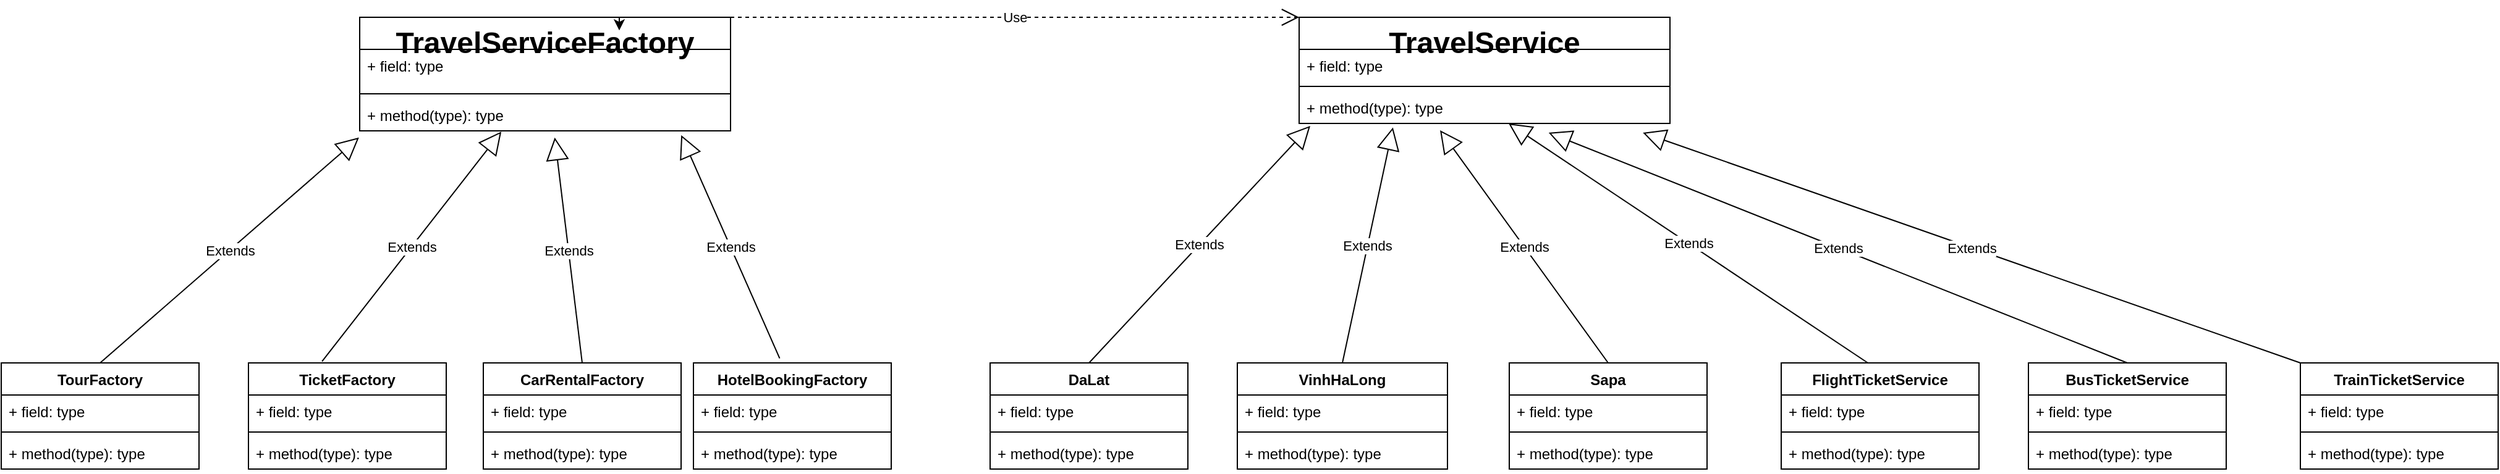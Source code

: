 <mxfile version="27.1.6">
  <diagram name="Trang-1" id="DlbQNyAbYZIluqN7Bp8Z">
    <mxGraphModel dx="2911" dy="2223" grid="1" gridSize="10" guides="1" tooltips="1" connect="1" arrows="1" fold="1" page="1" pageScale="1" pageWidth="827" pageHeight="1169" math="0" shadow="0">
      <root>
        <mxCell id="0" />
        <mxCell id="1" parent="0" />
        <mxCell id="cpo0J4aH2CnwB5jtcVIV-1" value="&lt;font style=&quot;font-size: 24px;&quot;&gt;TravelService&lt;/font&gt;&lt;div&gt;&lt;br&gt;&lt;/div&gt;" style="swimlane;fontStyle=1;align=center;verticalAlign=top;childLayout=stackLayout;horizontal=1;startSize=26;horizontalStack=0;resizeParent=1;resizeParentMax=0;resizeLast=0;collapsible=1;marginBottom=0;whiteSpace=wrap;html=1;" parent="1" vertex="1">
          <mxGeometry x="400" y="-280" width="300" height="86" as="geometry" />
        </mxCell>
        <mxCell id="cpo0J4aH2CnwB5jtcVIV-2" value="+ field: type" style="text;strokeColor=none;fillColor=none;align=left;verticalAlign=top;spacingLeft=4;spacingRight=4;overflow=hidden;rotatable=0;points=[[0,0.5],[1,0.5]];portConstraint=eastwest;whiteSpace=wrap;html=1;" parent="cpo0J4aH2CnwB5jtcVIV-1" vertex="1">
          <mxGeometry y="26" width="300" height="26" as="geometry" />
        </mxCell>
        <mxCell id="cpo0J4aH2CnwB5jtcVIV-3" value="" style="line;strokeWidth=1;fillColor=none;align=left;verticalAlign=middle;spacingTop=-1;spacingLeft=3;spacingRight=3;rotatable=0;labelPosition=right;points=[];portConstraint=eastwest;strokeColor=inherit;" parent="cpo0J4aH2CnwB5jtcVIV-1" vertex="1">
          <mxGeometry y="52" width="300" height="8" as="geometry" />
        </mxCell>
        <mxCell id="cpo0J4aH2CnwB5jtcVIV-4" value="+ method(type): type" style="text;strokeColor=none;fillColor=none;align=left;verticalAlign=top;spacingLeft=4;spacingRight=4;overflow=hidden;rotatable=0;points=[[0,0.5],[1,0.5]];portConstraint=eastwest;whiteSpace=wrap;html=1;" parent="cpo0J4aH2CnwB5jtcVIV-1" vertex="1">
          <mxGeometry y="60" width="300" height="26" as="geometry" />
        </mxCell>
        <mxCell id="cpo0J4aH2CnwB5jtcVIV-13" value="HotelBookingFactory" style="swimlane;fontStyle=1;align=center;verticalAlign=top;childLayout=stackLayout;horizontal=1;startSize=26;horizontalStack=0;resizeParent=1;resizeParentMax=0;resizeLast=0;collapsible=1;marginBottom=0;whiteSpace=wrap;html=1;" parent="1" vertex="1">
          <mxGeometry x="-90" width="160" height="86" as="geometry" />
        </mxCell>
        <mxCell id="cpo0J4aH2CnwB5jtcVIV-14" value="+ field: type" style="text;strokeColor=none;fillColor=none;align=left;verticalAlign=top;spacingLeft=4;spacingRight=4;overflow=hidden;rotatable=0;points=[[0,0.5],[1,0.5]];portConstraint=eastwest;whiteSpace=wrap;html=1;" parent="cpo0J4aH2CnwB5jtcVIV-13" vertex="1">
          <mxGeometry y="26" width="160" height="26" as="geometry" />
        </mxCell>
        <mxCell id="cpo0J4aH2CnwB5jtcVIV-15" value="" style="line;strokeWidth=1;fillColor=none;align=left;verticalAlign=middle;spacingTop=-1;spacingLeft=3;spacingRight=3;rotatable=0;labelPosition=right;points=[];portConstraint=eastwest;strokeColor=inherit;" parent="cpo0J4aH2CnwB5jtcVIV-13" vertex="1">
          <mxGeometry y="52" width="160" height="8" as="geometry" />
        </mxCell>
        <mxCell id="cpo0J4aH2CnwB5jtcVIV-16" value="+ method(type): type" style="text;strokeColor=none;fillColor=none;align=left;verticalAlign=top;spacingLeft=4;spacingRight=4;overflow=hidden;rotatable=0;points=[[0,0.5],[1,0.5]];portConstraint=eastwest;whiteSpace=wrap;html=1;" parent="cpo0J4aH2CnwB5jtcVIV-13" vertex="1">
          <mxGeometry y="60" width="160" height="26" as="geometry" />
        </mxCell>
        <mxCell id="cpo0J4aH2CnwB5jtcVIV-17" value="CarRentalFactory&lt;br&gt;&lt;div&gt;&lt;br&gt;&lt;/div&gt;" style="swimlane;fontStyle=1;align=center;verticalAlign=top;childLayout=stackLayout;horizontal=1;startSize=26;horizontalStack=0;resizeParent=1;resizeParentMax=0;resizeLast=0;collapsible=1;marginBottom=0;whiteSpace=wrap;html=1;" parent="1" vertex="1">
          <mxGeometry x="-260" width="160" height="86" as="geometry" />
        </mxCell>
        <mxCell id="cpo0J4aH2CnwB5jtcVIV-18" value="+ field: type" style="text;strokeColor=none;fillColor=none;align=left;verticalAlign=top;spacingLeft=4;spacingRight=4;overflow=hidden;rotatable=0;points=[[0,0.5],[1,0.5]];portConstraint=eastwest;whiteSpace=wrap;html=1;" parent="cpo0J4aH2CnwB5jtcVIV-17" vertex="1">
          <mxGeometry y="26" width="160" height="26" as="geometry" />
        </mxCell>
        <mxCell id="cpo0J4aH2CnwB5jtcVIV-19" value="" style="line;strokeWidth=1;fillColor=none;align=left;verticalAlign=middle;spacingTop=-1;spacingLeft=3;spacingRight=3;rotatable=0;labelPosition=right;points=[];portConstraint=eastwest;strokeColor=inherit;" parent="cpo0J4aH2CnwB5jtcVIV-17" vertex="1">
          <mxGeometry y="52" width="160" height="8" as="geometry" />
        </mxCell>
        <mxCell id="cpo0J4aH2CnwB5jtcVIV-20" value="+ method(type): type" style="text;strokeColor=none;fillColor=none;align=left;verticalAlign=top;spacingLeft=4;spacingRight=4;overflow=hidden;rotatable=0;points=[[0,0.5],[1,0.5]];portConstraint=eastwest;whiteSpace=wrap;html=1;" parent="cpo0J4aH2CnwB5jtcVIV-17" vertex="1">
          <mxGeometry y="60" width="160" height="26" as="geometry" />
        </mxCell>
        <mxCell id="cpo0J4aH2CnwB5jtcVIV-21" value="VinhHaLong" style="swimlane;fontStyle=1;align=center;verticalAlign=top;childLayout=stackLayout;horizontal=1;startSize=26;horizontalStack=0;resizeParent=1;resizeParentMax=0;resizeLast=0;collapsible=1;marginBottom=0;whiteSpace=wrap;html=1;" parent="1" vertex="1">
          <mxGeometry x="350" width="170" height="86" as="geometry" />
        </mxCell>
        <mxCell id="cpo0J4aH2CnwB5jtcVIV-22" value="+ field: type" style="text;strokeColor=none;fillColor=none;align=left;verticalAlign=top;spacingLeft=4;spacingRight=4;overflow=hidden;rotatable=0;points=[[0,0.5],[1,0.5]];portConstraint=eastwest;whiteSpace=wrap;html=1;" parent="cpo0J4aH2CnwB5jtcVIV-21" vertex="1">
          <mxGeometry y="26" width="170" height="26" as="geometry" />
        </mxCell>
        <mxCell id="cpo0J4aH2CnwB5jtcVIV-23" value="" style="line;strokeWidth=1;fillColor=none;align=left;verticalAlign=middle;spacingTop=-1;spacingLeft=3;spacingRight=3;rotatable=0;labelPosition=right;points=[];portConstraint=eastwest;strokeColor=inherit;" parent="cpo0J4aH2CnwB5jtcVIV-21" vertex="1">
          <mxGeometry y="52" width="170" height="8" as="geometry" />
        </mxCell>
        <mxCell id="cpo0J4aH2CnwB5jtcVIV-24" value="+ method(type): type" style="text;strokeColor=none;fillColor=none;align=left;verticalAlign=top;spacingLeft=4;spacingRight=4;overflow=hidden;rotatable=0;points=[[0,0.5],[1,0.5]];portConstraint=eastwest;whiteSpace=wrap;html=1;" parent="cpo0J4aH2CnwB5jtcVIV-21" vertex="1">
          <mxGeometry y="60" width="170" height="26" as="geometry" />
        </mxCell>
        <mxCell id="cpo0J4aH2CnwB5jtcVIV-25" value="DaLat" style="swimlane;fontStyle=1;align=center;verticalAlign=top;childLayout=stackLayout;horizontal=1;startSize=26;horizontalStack=0;resizeParent=1;resizeParentMax=0;resizeLast=0;collapsible=1;marginBottom=0;whiteSpace=wrap;html=1;" parent="1" vertex="1">
          <mxGeometry x="150" width="160" height="86" as="geometry" />
        </mxCell>
        <mxCell id="cpo0J4aH2CnwB5jtcVIV-26" value="+ field: type" style="text;strokeColor=none;fillColor=none;align=left;verticalAlign=top;spacingLeft=4;spacingRight=4;overflow=hidden;rotatable=0;points=[[0,0.5],[1,0.5]];portConstraint=eastwest;whiteSpace=wrap;html=1;" parent="cpo0J4aH2CnwB5jtcVIV-25" vertex="1">
          <mxGeometry y="26" width="160" height="26" as="geometry" />
        </mxCell>
        <mxCell id="cpo0J4aH2CnwB5jtcVIV-27" value="" style="line;strokeWidth=1;fillColor=none;align=left;verticalAlign=middle;spacingTop=-1;spacingLeft=3;spacingRight=3;rotatable=0;labelPosition=right;points=[];portConstraint=eastwest;strokeColor=inherit;" parent="cpo0J4aH2CnwB5jtcVIV-25" vertex="1">
          <mxGeometry y="52" width="160" height="8" as="geometry" />
        </mxCell>
        <mxCell id="cpo0J4aH2CnwB5jtcVIV-28" value="+ method(type): type" style="text;strokeColor=none;fillColor=none;align=left;verticalAlign=top;spacingLeft=4;spacingRight=4;overflow=hidden;rotatable=0;points=[[0,0.5],[1,0.5]];portConstraint=eastwest;whiteSpace=wrap;html=1;" parent="cpo0J4aH2CnwB5jtcVIV-25" vertex="1">
          <mxGeometry y="60" width="160" height="26" as="geometry" />
        </mxCell>
        <mxCell id="cpo0J4aH2CnwB5jtcVIV-29" value="Sapa" style="swimlane;fontStyle=1;align=center;verticalAlign=top;childLayout=stackLayout;horizontal=1;startSize=26;horizontalStack=0;resizeParent=1;resizeParentMax=0;resizeLast=0;collapsible=1;marginBottom=0;whiteSpace=wrap;html=1;" parent="1" vertex="1">
          <mxGeometry x="570" width="160" height="86" as="geometry" />
        </mxCell>
        <mxCell id="cpo0J4aH2CnwB5jtcVIV-30" value="+ field: type" style="text;strokeColor=none;fillColor=none;align=left;verticalAlign=top;spacingLeft=4;spacingRight=4;overflow=hidden;rotatable=0;points=[[0,0.5],[1,0.5]];portConstraint=eastwest;whiteSpace=wrap;html=1;" parent="cpo0J4aH2CnwB5jtcVIV-29" vertex="1">
          <mxGeometry y="26" width="160" height="26" as="geometry" />
        </mxCell>
        <mxCell id="cpo0J4aH2CnwB5jtcVIV-31" value="" style="line;strokeWidth=1;fillColor=none;align=left;verticalAlign=middle;spacingTop=-1;spacingLeft=3;spacingRight=3;rotatable=0;labelPosition=right;points=[];portConstraint=eastwest;strokeColor=inherit;" parent="cpo0J4aH2CnwB5jtcVIV-29" vertex="1">
          <mxGeometry y="52" width="160" height="8" as="geometry" />
        </mxCell>
        <mxCell id="cpo0J4aH2CnwB5jtcVIV-32" value="+ method(type): type" style="text;strokeColor=none;fillColor=none;align=left;verticalAlign=top;spacingLeft=4;spacingRight=4;overflow=hidden;rotatable=0;points=[[0,0.5],[1,0.5]];portConstraint=eastwest;whiteSpace=wrap;html=1;" parent="cpo0J4aH2CnwB5jtcVIV-29" vertex="1">
          <mxGeometry y="60" width="160" height="26" as="geometry" />
        </mxCell>
        <mxCell id="cpo0J4aH2CnwB5jtcVIV-38" value="Extends" style="endArrow=block;endSize=16;endFill=0;html=1;rounded=0;exitX=0.5;exitY=0;exitDx=0;exitDy=0;entryX=0.03;entryY=1.077;entryDx=0;entryDy=0;entryPerimeter=0;" parent="1" source="cpo0J4aH2CnwB5jtcVIV-25" target="cpo0J4aH2CnwB5jtcVIV-4" edge="1">
          <mxGeometry width="160" relative="1" as="geometry">
            <mxPoint x="90" y="250" as="sourcePoint" />
            <mxPoint x="-232.0" y="264.368" as="targetPoint" />
          </mxGeometry>
        </mxCell>
        <mxCell id="cpo0J4aH2CnwB5jtcVIV-39" value="Extends" style="endArrow=block;endSize=16;endFill=0;html=1;rounded=0;exitX=0.5;exitY=0;exitDx=0;exitDy=0;entryX=0.253;entryY=1.124;entryDx=0;entryDy=0;entryPerimeter=0;" parent="1" source="cpo0J4aH2CnwB5jtcVIV-21" target="cpo0J4aH2CnwB5jtcVIV-4" edge="1">
          <mxGeometry width="160" relative="1" as="geometry">
            <mxPoint x="90" y="250" as="sourcePoint" />
            <mxPoint x="920" y="-230" as="targetPoint" />
          </mxGeometry>
        </mxCell>
        <mxCell id="cpo0J4aH2CnwB5jtcVIV-40" value="Extends" style="endArrow=block;endSize=16;endFill=0;html=1;rounded=0;exitX=0.5;exitY=0;exitDx=0;exitDy=0;entryX=0.38;entryY=1.212;entryDx=0;entryDy=0;entryPerimeter=0;" parent="1" source="cpo0J4aH2CnwB5jtcVIV-29" target="cpo0J4aH2CnwB5jtcVIV-4" edge="1">
          <mxGeometry width="160" relative="1" as="geometry">
            <mxPoint x="90" y="250" as="sourcePoint" />
            <mxPoint x="980" y="-220" as="targetPoint" />
          </mxGeometry>
        </mxCell>
        <mxCell id="cpo0J4aH2CnwB5jtcVIV-41" value="FlightTicketService&lt;div&gt;&lt;br&gt;&lt;/div&gt;" style="swimlane;fontStyle=1;align=center;verticalAlign=top;childLayout=stackLayout;horizontal=1;startSize=26;horizontalStack=0;resizeParent=1;resizeParentMax=0;resizeLast=0;collapsible=1;marginBottom=0;whiteSpace=wrap;html=1;" parent="1" vertex="1">
          <mxGeometry x="790" width="160" height="86" as="geometry" />
        </mxCell>
        <mxCell id="cpo0J4aH2CnwB5jtcVIV-42" value="+ field: type" style="text;strokeColor=none;fillColor=none;align=left;verticalAlign=top;spacingLeft=4;spacingRight=4;overflow=hidden;rotatable=0;points=[[0,0.5],[1,0.5]];portConstraint=eastwest;whiteSpace=wrap;html=1;" parent="cpo0J4aH2CnwB5jtcVIV-41" vertex="1">
          <mxGeometry y="26" width="160" height="26" as="geometry" />
        </mxCell>
        <mxCell id="cpo0J4aH2CnwB5jtcVIV-43" value="" style="line;strokeWidth=1;fillColor=none;align=left;verticalAlign=middle;spacingTop=-1;spacingLeft=3;spacingRight=3;rotatable=0;labelPosition=right;points=[];portConstraint=eastwest;strokeColor=inherit;" parent="cpo0J4aH2CnwB5jtcVIV-41" vertex="1">
          <mxGeometry y="52" width="160" height="8" as="geometry" />
        </mxCell>
        <mxCell id="cpo0J4aH2CnwB5jtcVIV-44" value="+ method(type): type" style="text;strokeColor=none;fillColor=none;align=left;verticalAlign=top;spacingLeft=4;spacingRight=4;overflow=hidden;rotatable=0;points=[[0,0.5],[1,0.5]];portConstraint=eastwest;whiteSpace=wrap;html=1;" parent="cpo0J4aH2CnwB5jtcVIV-41" vertex="1">
          <mxGeometry y="60" width="160" height="26" as="geometry" />
        </mxCell>
        <mxCell id="cpo0J4aH2CnwB5jtcVIV-45" value="BusTicketService" style="swimlane;fontStyle=1;align=center;verticalAlign=top;childLayout=stackLayout;horizontal=1;startSize=26;horizontalStack=0;resizeParent=1;resizeParentMax=0;resizeLast=0;collapsible=1;marginBottom=0;whiteSpace=wrap;html=1;" parent="1" vertex="1">
          <mxGeometry x="990" width="160" height="86" as="geometry" />
        </mxCell>
        <mxCell id="cpo0J4aH2CnwB5jtcVIV-46" value="+ field: type" style="text;strokeColor=none;fillColor=none;align=left;verticalAlign=top;spacingLeft=4;spacingRight=4;overflow=hidden;rotatable=0;points=[[0,0.5],[1,0.5]];portConstraint=eastwest;whiteSpace=wrap;html=1;" parent="cpo0J4aH2CnwB5jtcVIV-45" vertex="1">
          <mxGeometry y="26" width="160" height="26" as="geometry" />
        </mxCell>
        <mxCell id="cpo0J4aH2CnwB5jtcVIV-47" value="" style="line;strokeWidth=1;fillColor=none;align=left;verticalAlign=middle;spacingTop=-1;spacingLeft=3;spacingRight=3;rotatable=0;labelPosition=right;points=[];portConstraint=eastwest;strokeColor=inherit;" parent="cpo0J4aH2CnwB5jtcVIV-45" vertex="1">
          <mxGeometry y="52" width="160" height="8" as="geometry" />
        </mxCell>
        <mxCell id="cpo0J4aH2CnwB5jtcVIV-48" value="+ method(type): type" style="text;strokeColor=none;fillColor=none;align=left;verticalAlign=top;spacingLeft=4;spacingRight=4;overflow=hidden;rotatable=0;points=[[0,0.5],[1,0.5]];portConstraint=eastwest;whiteSpace=wrap;html=1;" parent="cpo0J4aH2CnwB5jtcVIV-45" vertex="1">
          <mxGeometry y="60" width="160" height="26" as="geometry" />
        </mxCell>
        <mxCell id="cpo0J4aH2CnwB5jtcVIV-49" value="TrainTicketService&lt;div&gt;&lt;br&gt;&lt;/div&gt;" style="swimlane;fontStyle=1;align=center;verticalAlign=top;childLayout=stackLayout;horizontal=1;startSize=26;horizontalStack=0;resizeParent=1;resizeParentMax=0;resizeLast=0;collapsible=1;marginBottom=0;whiteSpace=wrap;html=1;" parent="1" vertex="1">
          <mxGeometry x="1210" width="160" height="86" as="geometry" />
        </mxCell>
        <mxCell id="cpo0J4aH2CnwB5jtcVIV-50" value="+ field: type" style="text;strokeColor=none;fillColor=none;align=left;verticalAlign=top;spacingLeft=4;spacingRight=4;overflow=hidden;rotatable=0;points=[[0,0.5],[1,0.5]];portConstraint=eastwest;whiteSpace=wrap;html=1;" parent="cpo0J4aH2CnwB5jtcVIV-49" vertex="1">
          <mxGeometry y="26" width="160" height="26" as="geometry" />
        </mxCell>
        <mxCell id="cpo0J4aH2CnwB5jtcVIV-51" value="" style="line;strokeWidth=1;fillColor=none;align=left;verticalAlign=middle;spacingTop=-1;spacingLeft=3;spacingRight=3;rotatable=0;labelPosition=right;points=[];portConstraint=eastwest;strokeColor=inherit;" parent="cpo0J4aH2CnwB5jtcVIV-49" vertex="1">
          <mxGeometry y="52" width="160" height="8" as="geometry" />
        </mxCell>
        <mxCell id="cpo0J4aH2CnwB5jtcVIV-52" value="+ method(type): type" style="text;strokeColor=none;fillColor=none;align=left;verticalAlign=top;spacingLeft=4;spacingRight=4;overflow=hidden;rotatable=0;points=[[0,0.5],[1,0.5]];portConstraint=eastwest;whiteSpace=wrap;html=1;" parent="cpo0J4aH2CnwB5jtcVIV-49" vertex="1">
          <mxGeometry y="60" width="160" height="26" as="geometry" />
        </mxCell>
        <mxCell id="cpo0J4aH2CnwB5jtcVIV-53" value="Extends" style="endArrow=block;endSize=16;endFill=0;html=1;rounded=0;exitX=0.438;exitY=0;exitDx=0;exitDy=0;exitPerimeter=0;" parent="1" source="cpo0J4aH2CnwB5jtcVIV-41" target="cpo0J4aH2CnwB5jtcVIV-4" edge="1">
          <mxGeometry width="160" relative="1" as="geometry">
            <mxPoint x="240" y="310" as="sourcePoint" />
            <mxPoint x="330.96" y="289.25" as="targetPoint" />
          </mxGeometry>
        </mxCell>
        <mxCell id="cpo0J4aH2CnwB5jtcVIV-54" value="Extends" style="endArrow=block;endSize=16;endFill=0;html=1;rounded=0;exitX=0.5;exitY=0;exitDx=0;exitDy=0;entryX=0.673;entryY=1.288;entryDx=0;entryDy=0;entryPerimeter=0;" parent="1" source="cpo0J4aH2CnwB5jtcVIV-45" target="cpo0J4aH2CnwB5jtcVIV-4" edge="1">
          <mxGeometry width="160" relative="1" as="geometry">
            <mxPoint x="180" y="150" as="sourcePoint" />
            <mxPoint x="397.04" y="291.252" as="targetPoint" />
          </mxGeometry>
        </mxCell>
        <mxCell id="cpo0J4aH2CnwB5jtcVIV-55" value="Extends" style="endArrow=block;endSize=16;endFill=0;html=1;rounded=0;exitX=0;exitY=0;exitDx=0;exitDy=0;entryX=0.927;entryY=1.288;entryDx=0;entryDy=0;entryPerimeter=0;" parent="1" source="cpo0J4aH2CnwB5jtcVIV-49" target="cpo0J4aH2CnwB5jtcVIV-4" edge="1">
          <mxGeometry width="160" relative="1" as="geometry">
            <mxPoint x="180" y="150" as="sourcePoint" />
            <mxPoint x="494" y="287.248" as="targetPoint" />
          </mxGeometry>
        </mxCell>
        <mxCell id="cpo0J4aH2CnwB5jtcVIV-56" value="&lt;font style=&quot;font-size: 24px;&quot;&gt;TravelServiceFactory&lt;/font&gt;&lt;div&gt;&lt;br&gt;&lt;/div&gt;" style="swimlane;fontStyle=1;align=center;verticalAlign=top;childLayout=stackLayout;horizontal=1;startSize=26;horizontalStack=0;resizeParent=1;resizeParentMax=0;resizeLast=0;collapsible=1;marginBottom=0;whiteSpace=wrap;html=1;" parent="1" vertex="1">
          <mxGeometry x="-360" y="-280" width="300" height="92" as="geometry" />
        </mxCell>
        <mxCell id="cpo0J4aH2CnwB5jtcVIV-57" value="+ field: type" style="text;strokeColor=none;fillColor=none;align=left;verticalAlign=top;spacingLeft=4;spacingRight=4;overflow=hidden;rotatable=0;points=[[0,0.5],[1,0.5]];portConstraint=eastwest;whiteSpace=wrap;html=1;" parent="cpo0J4aH2CnwB5jtcVIV-56" vertex="1">
          <mxGeometry y="26" width="300" height="32" as="geometry" />
        </mxCell>
        <mxCell id="cpo0J4aH2CnwB5jtcVIV-58" value="" style="line;strokeWidth=1;fillColor=none;align=left;verticalAlign=middle;spacingTop=-1;spacingLeft=3;spacingRight=3;rotatable=0;labelPosition=right;points=[];portConstraint=eastwest;strokeColor=inherit;" parent="cpo0J4aH2CnwB5jtcVIV-56" vertex="1">
          <mxGeometry y="58" width="300" height="8" as="geometry" />
        </mxCell>
        <mxCell id="cpo0J4aH2CnwB5jtcVIV-59" value="+ method(type): type" style="text;strokeColor=none;fillColor=none;align=left;verticalAlign=top;spacingLeft=4;spacingRight=4;overflow=hidden;rotatable=0;points=[[0,0.5],[1,0.5]];portConstraint=eastwest;whiteSpace=wrap;html=1;" parent="cpo0J4aH2CnwB5jtcVIV-56" vertex="1">
          <mxGeometry y="66" width="300" height="26" as="geometry" />
        </mxCell>
        <mxCell id="cpo0J4aH2CnwB5jtcVIV-62" value="TourFactory" style="swimlane;fontStyle=1;align=center;verticalAlign=top;childLayout=stackLayout;horizontal=1;startSize=26;horizontalStack=0;resizeParent=1;resizeParentMax=0;resizeLast=0;collapsible=1;marginBottom=0;whiteSpace=wrap;html=1;" parent="1" vertex="1">
          <mxGeometry x="-650" width="160" height="86" as="geometry" />
        </mxCell>
        <mxCell id="cpo0J4aH2CnwB5jtcVIV-63" value="+ field: type" style="text;strokeColor=none;fillColor=none;align=left;verticalAlign=top;spacingLeft=4;spacingRight=4;overflow=hidden;rotatable=0;points=[[0,0.5],[1,0.5]];portConstraint=eastwest;whiteSpace=wrap;html=1;" parent="cpo0J4aH2CnwB5jtcVIV-62" vertex="1">
          <mxGeometry y="26" width="160" height="26" as="geometry" />
        </mxCell>
        <mxCell id="cpo0J4aH2CnwB5jtcVIV-64" value="" style="line;strokeWidth=1;fillColor=none;align=left;verticalAlign=middle;spacingTop=-1;spacingLeft=3;spacingRight=3;rotatable=0;labelPosition=right;points=[];portConstraint=eastwest;strokeColor=inherit;" parent="cpo0J4aH2CnwB5jtcVIV-62" vertex="1">
          <mxGeometry y="52" width="160" height="8" as="geometry" />
        </mxCell>
        <mxCell id="cpo0J4aH2CnwB5jtcVIV-65" value="+ method(type): type" style="text;strokeColor=none;fillColor=none;align=left;verticalAlign=top;spacingLeft=4;spacingRight=4;overflow=hidden;rotatable=0;points=[[0,0.5],[1,0.5]];portConstraint=eastwest;whiteSpace=wrap;html=1;" parent="cpo0J4aH2CnwB5jtcVIV-62" vertex="1">
          <mxGeometry y="60" width="160" height="26" as="geometry" />
        </mxCell>
        <mxCell id="cpo0J4aH2CnwB5jtcVIV-66" value="TicketFactory&lt;br&gt;&lt;div&gt;&lt;br&gt;&lt;/div&gt;" style="swimlane;fontStyle=1;align=center;verticalAlign=top;childLayout=stackLayout;horizontal=1;startSize=26;horizontalStack=0;resizeParent=1;resizeParentMax=0;resizeLast=0;collapsible=1;marginBottom=0;whiteSpace=wrap;html=1;" parent="1" vertex="1">
          <mxGeometry x="-450" width="160" height="86" as="geometry" />
        </mxCell>
        <mxCell id="cpo0J4aH2CnwB5jtcVIV-67" value="+ field: type" style="text;strokeColor=none;fillColor=none;align=left;verticalAlign=top;spacingLeft=4;spacingRight=4;overflow=hidden;rotatable=0;points=[[0,0.5],[1,0.5]];portConstraint=eastwest;whiteSpace=wrap;html=1;" parent="cpo0J4aH2CnwB5jtcVIV-66" vertex="1">
          <mxGeometry y="26" width="160" height="26" as="geometry" />
        </mxCell>
        <mxCell id="cpo0J4aH2CnwB5jtcVIV-68" value="" style="line;strokeWidth=1;fillColor=none;align=left;verticalAlign=middle;spacingTop=-1;spacingLeft=3;spacingRight=3;rotatable=0;labelPosition=right;points=[];portConstraint=eastwest;strokeColor=inherit;" parent="cpo0J4aH2CnwB5jtcVIV-66" vertex="1">
          <mxGeometry y="52" width="160" height="8" as="geometry" />
        </mxCell>
        <mxCell id="cpo0J4aH2CnwB5jtcVIV-69" value="+ method(type): type" style="text;strokeColor=none;fillColor=none;align=left;verticalAlign=top;spacingLeft=4;spacingRight=4;overflow=hidden;rotatable=0;points=[[0,0.5],[1,0.5]];portConstraint=eastwest;whiteSpace=wrap;html=1;" parent="cpo0J4aH2CnwB5jtcVIV-66" vertex="1">
          <mxGeometry y="60" width="160" height="26" as="geometry" />
        </mxCell>
        <mxCell id="cpo0J4aH2CnwB5jtcVIV-73" value="Extends" style="endArrow=block;endSize=16;endFill=0;html=1;rounded=0;exitX=0.5;exitY=0;exitDx=0;exitDy=0;entryX=0.526;entryY=1.208;entryDx=0;entryDy=0;entryPerimeter=0;" parent="1" source="cpo0J4aH2CnwB5jtcVIV-17" target="cpo0J4aH2CnwB5jtcVIV-59" edge="1">
          <mxGeometry width="160" relative="1" as="geometry">
            <mxPoint x="70" y="80" as="sourcePoint" />
            <mxPoint x="230" y="80" as="targetPoint" />
          </mxGeometry>
        </mxCell>
        <mxCell id="cpo0J4aH2CnwB5jtcVIV-74" value="Extends" style="endArrow=block;endSize=16;endFill=0;html=1;rounded=0;exitX=0.5;exitY=0;exitDx=0;exitDy=0;entryX=-0.002;entryY=1.208;entryDx=0;entryDy=0;entryPerimeter=0;" parent="1" source="cpo0J4aH2CnwB5jtcVIV-62" target="cpo0J4aH2CnwB5jtcVIV-59" edge="1">
          <mxGeometry width="160" relative="1" as="geometry">
            <mxPoint x="70" y="80" as="sourcePoint" />
            <mxPoint x="230" y="80" as="targetPoint" />
          </mxGeometry>
        </mxCell>
        <mxCell id="cpo0J4aH2CnwB5jtcVIV-75" value="Extends" style="endArrow=block;endSize=16;endFill=0;html=1;rounded=0;exitX=0.372;exitY=-0.014;exitDx=0;exitDy=0;exitPerimeter=0;entryX=0.382;entryY=1.023;entryDx=0;entryDy=0;entryPerimeter=0;" parent="1" source="cpo0J4aH2CnwB5jtcVIV-66" target="cpo0J4aH2CnwB5jtcVIV-59" edge="1">
          <mxGeometry width="160" relative="1" as="geometry">
            <mxPoint x="70" y="80" as="sourcePoint" />
            <mxPoint x="230" y="80" as="targetPoint" />
          </mxGeometry>
        </mxCell>
        <mxCell id="cpo0J4aH2CnwB5jtcVIV-76" value="Extends" style="endArrow=block;endSize=16;endFill=0;html=1;rounded=0;exitX=0.436;exitY=-0.043;exitDx=0;exitDy=0;exitPerimeter=0;entryX=0.867;entryY=1.135;entryDx=0;entryDy=0;entryPerimeter=0;" parent="1" source="cpo0J4aH2CnwB5jtcVIV-13" target="cpo0J4aH2CnwB5jtcVIV-59" edge="1">
          <mxGeometry width="160" relative="1" as="geometry">
            <mxPoint x="70" y="80" as="sourcePoint" />
            <mxPoint x="-80" y="-190" as="targetPoint" />
          </mxGeometry>
        </mxCell>
        <mxCell id="cpo0J4aH2CnwB5jtcVIV-78" value="Use" style="endArrow=open;endSize=12;dashed=1;html=1;rounded=0;exitX=1;exitY=0;exitDx=0;exitDy=0;entryX=0;entryY=0;entryDx=0;entryDy=0;" parent="1" source="cpo0J4aH2CnwB5jtcVIV-56" target="cpo0J4aH2CnwB5jtcVIV-1" edge="1">
          <mxGeometry width="160" relative="1" as="geometry">
            <mxPoint x="280" y="-120" as="sourcePoint" />
            <mxPoint x="-40" y="-100" as="targetPoint" />
          </mxGeometry>
        </mxCell>
        <mxCell id="cpo0J4aH2CnwB5jtcVIV-84" style="edgeStyle=orthogonalEdgeStyle;rounded=0;orthogonalLoop=1;jettySize=auto;html=1;exitX=0.75;exitY=0;exitDx=0;exitDy=0;entryX=0.7;entryY=0.116;entryDx=0;entryDy=0;entryPerimeter=0;" parent="1" source="cpo0J4aH2CnwB5jtcVIV-56" target="cpo0J4aH2CnwB5jtcVIV-56" edge="1">
          <mxGeometry relative="1" as="geometry" />
        </mxCell>
      </root>
    </mxGraphModel>
  </diagram>
</mxfile>
